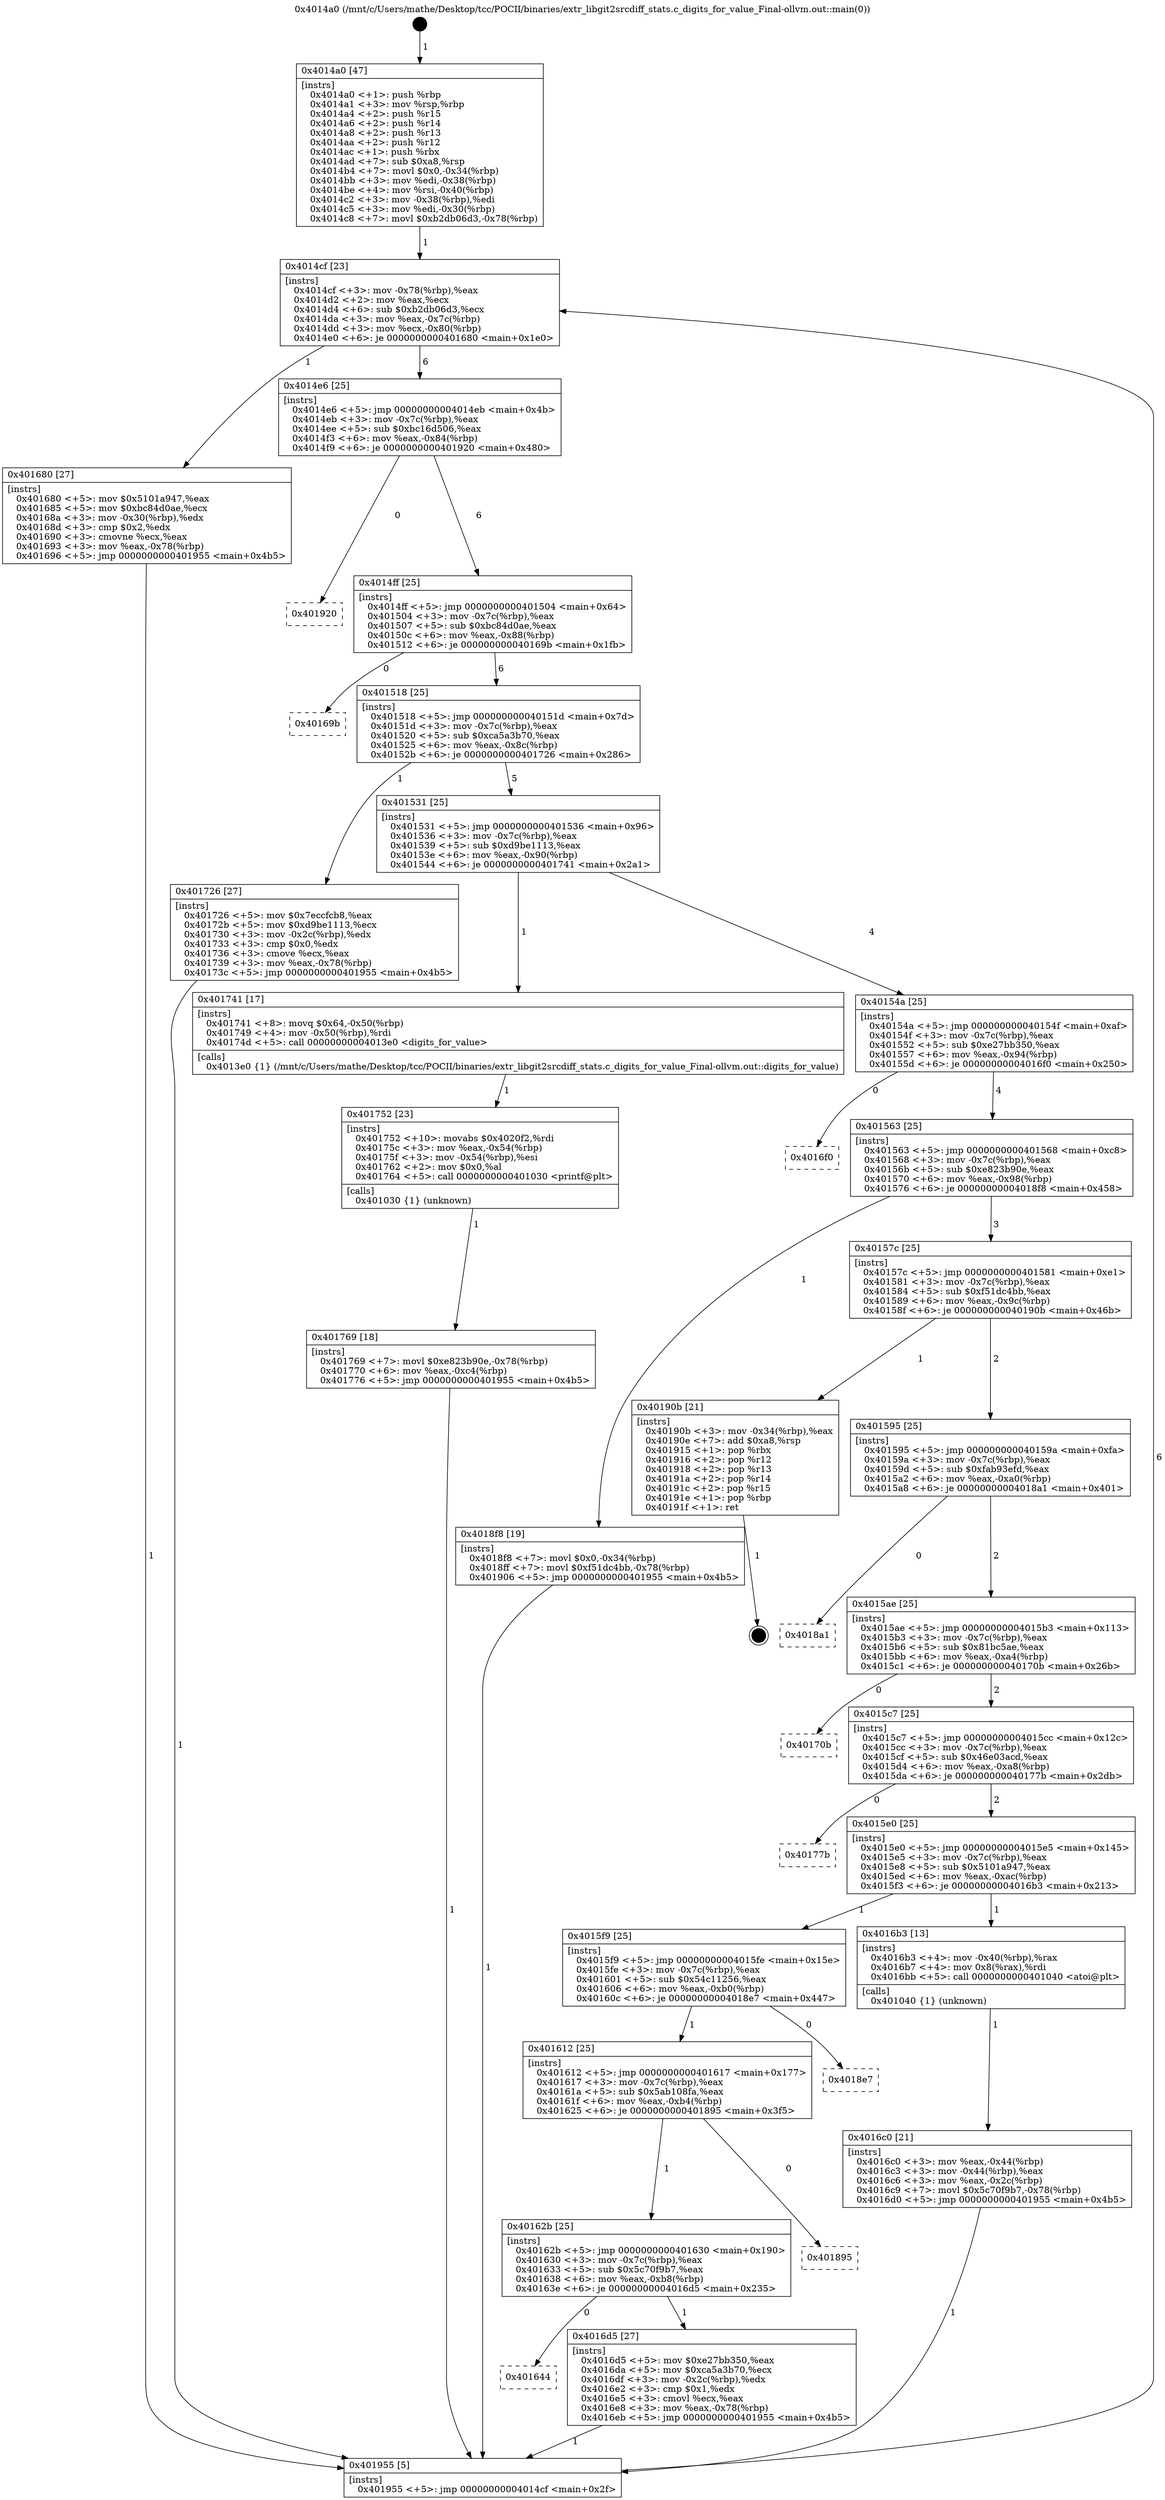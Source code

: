 digraph "0x4014a0" {
  label = "0x4014a0 (/mnt/c/Users/mathe/Desktop/tcc/POCII/binaries/extr_libgit2srcdiff_stats.c_digits_for_value_Final-ollvm.out::main(0))"
  labelloc = "t"
  node[shape=record]

  Entry [label="",width=0.3,height=0.3,shape=circle,fillcolor=black,style=filled]
  "0x4014cf" [label="{
     0x4014cf [23]\l
     | [instrs]\l
     &nbsp;&nbsp;0x4014cf \<+3\>: mov -0x78(%rbp),%eax\l
     &nbsp;&nbsp;0x4014d2 \<+2\>: mov %eax,%ecx\l
     &nbsp;&nbsp;0x4014d4 \<+6\>: sub $0xb2db06d3,%ecx\l
     &nbsp;&nbsp;0x4014da \<+3\>: mov %eax,-0x7c(%rbp)\l
     &nbsp;&nbsp;0x4014dd \<+3\>: mov %ecx,-0x80(%rbp)\l
     &nbsp;&nbsp;0x4014e0 \<+6\>: je 0000000000401680 \<main+0x1e0\>\l
  }"]
  "0x401680" [label="{
     0x401680 [27]\l
     | [instrs]\l
     &nbsp;&nbsp;0x401680 \<+5\>: mov $0x5101a947,%eax\l
     &nbsp;&nbsp;0x401685 \<+5\>: mov $0xbc84d0ae,%ecx\l
     &nbsp;&nbsp;0x40168a \<+3\>: mov -0x30(%rbp),%edx\l
     &nbsp;&nbsp;0x40168d \<+3\>: cmp $0x2,%edx\l
     &nbsp;&nbsp;0x401690 \<+3\>: cmovne %ecx,%eax\l
     &nbsp;&nbsp;0x401693 \<+3\>: mov %eax,-0x78(%rbp)\l
     &nbsp;&nbsp;0x401696 \<+5\>: jmp 0000000000401955 \<main+0x4b5\>\l
  }"]
  "0x4014e6" [label="{
     0x4014e6 [25]\l
     | [instrs]\l
     &nbsp;&nbsp;0x4014e6 \<+5\>: jmp 00000000004014eb \<main+0x4b\>\l
     &nbsp;&nbsp;0x4014eb \<+3\>: mov -0x7c(%rbp),%eax\l
     &nbsp;&nbsp;0x4014ee \<+5\>: sub $0xbc16d506,%eax\l
     &nbsp;&nbsp;0x4014f3 \<+6\>: mov %eax,-0x84(%rbp)\l
     &nbsp;&nbsp;0x4014f9 \<+6\>: je 0000000000401920 \<main+0x480\>\l
  }"]
  "0x401955" [label="{
     0x401955 [5]\l
     | [instrs]\l
     &nbsp;&nbsp;0x401955 \<+5\>: jmp 00000000004014cf \<main+0x2f\>\l
  }"]
  "0x4014a0" [label="{
     0x4014a0 [47]\l
     | [instrs]\l
     &nbsp;&nbsp;0x4014a0 \<+1\>: push %rbp\l
     &nbsp;&nbsp;0x4014a1 \<+3\>: mov %rsp,%rbp\l
     &nbsp;&nbsp;0x4014a4 \<+2\>: push %r15\l
     &nbsp;&nbsp;0x4014a6 \<+2\>: push %r14\l
     &nbsp;&nbsp;0x4014a8 \<+2\>: push %r13\l
     &nbsp;&nbsp;0x4014aa \<+2\>: push %r12\l
     &nbsp;&nbsp;0x4014ac \<+1\>: push %rbx\l
     &nbsp;&nbsp;0x4014ad \<+7\>: sub $0xa8,%rsp\l
     &nbsp;&nbsp;0x4014b4 \<+7\>: movl $0x0,-0x34(%rbp)\l
     &nbsp;&nbsp;0x4014bb \<+3\>: mov %edi,-0x38(%rbp)\l
     &nbsp;&nbsp;0x4014be \<+4\>: mov %rsi,-0x40(%rbp)\l
     &nbsp;&nbsp;0x4014c2 \<+3\>: mov -0x38(%rbp),%edi\l
     &nbsp;&nbsp;0x4014c5 \<+3\>: mov %edi,-0x30(%rbp)\l
     &nbsp;&nbsp;0x4014c8 \<+7\>: movl $0xb2db06d3,-0x78(%rbp)\l
  }"]
  Exit [label="",width=0.3,height=0.3,shape=circle,fillcolor=black,style=filled,peripheries=2]
  "0x401920" [label="{
     0x401920\l
  }", style=dashed]
  "0x4014ff" [label="{
     0x4014ff [25]\l
     | [instrs]\l
     &nbsp;&nbsp;0x4014ff \<+5\>: jmp 0000000000401504 \<main+0x64\>\l
     &nbsp;&nbsp;0x401504 \<+3\>: mov -0x7c(%rbp),%eax\l
     &nbsp;&nbsp;0x401507 \<+5\>: sub $0xbc84d0ae,%eax\l
     &nbsp;&nbsp;0x40150c \<+6\>: mov %eax,-0x88(%rbp)\l
     &nbsp;&nbsp;0x401512 \<+6\>: je 000000000040169b \<main+0x1fb\>\l
  }"]
  "0x401769" [label="{
     0x401769 [18]\l
     | [instrs]\l
     &nbsp;&nbsp;0x401769 \<+7\>: movl $0xe823b90e,-0x78(%rbp)\l
     &nbsp;&nbsp;0x401770 \<+6\>: mov %eax,-0xc4(%rbp)\l
     &nbsp;&nbsp;0x401776 \<+5\>: jmp 0000000000401955 \<main+0x4b5\>\l
  }"]
  "0x40169b" [label="{
     0x40169b\l
  }", style=dashed]
  "0x401518" [label="{
     0x401518 [25]\l
     | [instrs]\l
     &nbsp;&nbsp;0x401518 \<+5\>: jmp 000000000040151d \<main+0x7d\>\l
     &nbsp;&nbsp;0x40151d \<+3\>: mov -0x7c(%rbp),%eax\l
     &nbsp;&nbsp;0x401520 \<+5\>: sub $0xca5a3b70,%eax\l
     &nbsp;&nbsp;0x401525 \<+6\>: mov %eax,-0x8c(%rbp)\l
     &nbsp;&nbsp;0x40152b \<+6\>: je 0000000000401726 \<main+0x286\>\l
  }"]
  "0x401752" [label="{
     0x401752 [23]\l
     | [instrs]\l
     &nbsp;&nbsp;0x401752 \<+10\>: movabs $0x4020f2,%rdi\l
     &nbsp;&nbsp;0x40175c \<+3\>: mov %eax,-0x54(%rbp)\l
     &nbsp;&nbsp;0x40175f \<+3\>: mov -0x54(%rbp),%esi\l
     &nbsp;&nbsp;0x401762 \<+2\>: mov $0x0,%al\l
     &nbsp;&nbsp;0x401764 \<+5\>: call 0000000000401030 \<printf@plt\>\l
     | [calls]\l
     &nbsp;&nbsp;0x401030 \{1\} (unknown)\l
  }"]
  "0x401726" [label="{
     0x401726 [27]\l
     | [instrs]\l
     &nbsp;&nbsp;0x401726 \<+5\>: mov $0x7eccfcb8,%eax\l
     &nbsp;&nbsp;0x40172b \<+5\>: mov $0xd9be1113,%ecx\l
     &nbsp;&nbsp;0x401730 \<+3\>: mov -0x2c(%rbp),%edx\l
     &nbsp;&nbsp;0x401733 \<+3\>: cmp $0x0,%edx\l
     &nbsp;&nbsp;0x401736 \<+3\>: cmove %ecx,%eax\l
     &nbsp;&nbsp;0x401739 \<+3\>: mov %eax,-0x78(%rbp)\l
     &nbsp;&nbsp;0x40173c \<+5\>: jmp 0000000000401955 \<main+0x4b5\>\l
  }"]
  "0x401531" [label="{
     0x401531 [25]\l
     | [instrs]\l
     &nbsp;&nbsp;0x401531 \<+5\>: jmp 0000000000401536 \<main+0x96\>\l
     &nbsp;&nbsp;0x401536 \<+3\>: mov -0x7c(%rbp),%eax\l
     &nbsp;&nbsp;0x401539 \<+5\>: sub $0xd9be1113,%eax\l
     &nbsp;&nbsp;0x40153e \<+6\>: mov %eax,-0x90(%rbp)\l
     &nbsp;&nbsp;0x401544 \<+6\>: je 0000000000401741 \<main+0x2a1\>\l
  }"]
  "0x401644" [label="{
     0x401644\l
  }", style=dashed]
  "0x401741" [label="{
     0x401741 [17]\l
     | [instrs]\l
     &nbsp;&nbsp;0x401741 \<+8\>: movq $0x64,-0x50(%rbp)\l
     &nbsp;&nbsp;0x401749 \<+4\>: mov -0x50(%rbp),%rdi\l
     &nbsp;&nbsp;0x40174d \<+5\>: call 00000000004013e0 \<digits_for_value\>\l
     | [calls]\l
     &nbsp;&nbsp;0x4013e0 \{1\} (/mnt/c/Users/mathe/Desktop/tcc/POCII/binaries/extr_libgit2srcdiff_stats.c_digits_for_value_Final-ollvm.out::digits_for_value)\l
  }"]
  "0x40154a" [label="{
     0x40154a [25]\l
     | [instrs]\l
     &nbsp;&nbsp;0x40154a \<+5\>: jmp 000000000040154f \<main+0xaf\>\l
     &nbsp;&nbsp;0x40154f \<+3\>: mov -0x7c(%rbp),%eax\l
     &nbsp;&nbsp;0x401552 \<+5\>: sub $0xe27bb350,%eax\l
     &nbsp;&nbsp;0x401557 \<+6\>: mov %eax,-0x94(%rbp)\l
     &nbsp;&nbsp;0x40155d \<+6\>: je 00000000004016f0 \<main+0x250\>\l
  }"]
  "0x4016d5" [label="{
     0x4016d5 [27]\l
     | [instrs]\l
     &nbsp;&nbsp;0x4016d5 \<+5\>: mov $0xe27bb350,%eax\l
     &nbsp;&nbsp;0x4016da \<+5\>: mov $0xca5a3b70,%ecx\l
     &nbsp;&nbsp;0x4016df \<+3\>: mov -0x2c(%rbp),%edx\l
     &nbsp;&nbsp;0x4016e2 \<+3\>: cmp $0x1,%edx\l
     &nbsp;&nbsp;0x4016e5 \<+3\>: cmovl %ecx,%eax\l
     &nbsp;&nbsp;0x4016e8 \<+3\>: mov %eax,-0x78(%rbp)\l
     &nbsp;&nbsp;0x4016eb \<+5\>: jmp 0000000000401955 \<main+0x4b5\>\l
  }"]
  "0x4016f0" [label="{
     0x4016f0\l
  }", style=dashed]
  "0x401563" [label="{
     0x401563 [25]\l
     | [instrs]\l
     &nbsp;&nbsp;0x401563 \<+5\>: jmp 0000000000401568 \<main+0xc8\>\l
     &nbsp;&nbsp;0x401568 \<+3\>: mov -0x7c(%rbp),%eax\l
     &nbsp;&nbsp;0x40156b \<+5\>: sub $0xe823b90e,%eax\l
     &nbsp;&nbsp;0x401570 \<+6\>: mov %eax,-0x98(%rbp)\l
     &nbsp;&nbsp;0x401576 \<+6\>: je 00000000004018f8 \<main+0x458\>\l
  }"]
  "0x40162b" [label="{
     0x40162b [25]\l
     | [instrs]\l
     &nbsp;&nbsp;0x40162b \<+5\>: jmp 0000000000401630 \<main+0x190\>\l
     &nbsp;&nbsp;0x401630 \<+3\>: mov -0x7c(%rbp),%eax\l
     &nbsp;&nbsp;0x401633 \<+5\>: sub $0x5c70f9b7,%eax\l
     &nbsp;&nbsp;0x401638 \<+6\>: mov %eax,-0xb8(%rbp)\l
     &nbsp;&nbsp;0x40163e \<+6\>: je 00000000004016d5 \<main+0x235\>\l
  }"]
  "0x4018f8" [label="{
     0x4018f8 [19]\l
     | [instrs]\l
     &nbsp;&nbsp;0x4018f8 \<+7\>: movl $0x0,-0x34(%rbp)\l
     &nbsp;&nbsp;0x4018ff \<+7\>: movl $0xf51dc4bb,-0x78(%rbp)\l
     &nbsp;&nbsp;0x401906 \<+5\>: jmp 0000000000401955 \<main+0x4b5\>\l
  }"]
  "0x40157c" [label="{
     0x40157c [25]\l
     | [instrs]\l
     &nbsp;&nbsp;0x40157c \<+5\>: jmp 0000000000401581 \<main+0xe1\>\l
     &nbsp;&nbsp;0x401581 \<+3\>: mov -0x7c(%rbp),%eax\l
     &nbsp;&nbsp;0x401584 \<+5\>: sub $0xf51dc4bb,%eax\l
     &nbsp;&nbsp;0x401589 \<+6\>: mov %eax,-0x9c(%rbp)\l
     &nbsp;&nbsp;0x40158f \<+6\>: je 000000000040190b \<main+0x46b\>\l
  }"]
  "0x401895" [label="{
     0x401895\l
  }", style=dashed]
  "0x40190b" [label="{
     0x40190b [21]\l
     | [instrs]\l
     &nbsp;&nbsp;0x40190b \<+3\>: mov -0x34(%rbp),%eax\l
     &nbsp;&nbsp;0x40190e \<+7\>: add $0xa8,%rsp\l
     &nbsp;&nbsp;0x401915 \<+1\>: pop %rbx\l
     &nbsp;&nbsp;0x401916 \<+2\>: pop %r12\l
     &nbsp;&nbsp;0x401918 \<+2\>: pop %r13\l
     &nbsp;&nbsp;0x40191a \<+2\>: pop %r14\l
     &nbsp;&nbsp;0x40191c \<+2\>: pop %r15\l
     &nbsp;&nbsp;0x40191e \<+1\>: pop %rbp\l
     &nbsp;&nbsp;0x40191f \<+1\>: ret\l
  }"]
  "0x401595" [label="{
     0x401595 [25]\l
     | [instrs]\l
     &nbsp;&nbsp;0x401595 \<+5\>: jmp 000000000040159a \<main+0xfa\>\l
     &nbsp;&nbsp;0x40159a \<+3\>: mov -0x7c(%rbp),%eax\l
     &nbsp;&nbsp;0x40159d \<+5\>: sub $0xfab93efd,%eax\l
     &nbsp;&nbsp;0x4015a2 \<+6\>: mov %eax,-0xa0(%rbp)\l
     &nbsp;&nbsp;0x4015a8 \<+6\>: je 00000000004018a1 \<main+0x401\>\l
  }"]
  "0x401612" [label="{
     0x401612 [25]\l
     | [instrs]\l
     &nbsp;&nbsp;0x401612 \<+5\>: jmp 0000000000401617 \<main+0x177\>\l
     &nbsp;&nbsp;0x401617 \<+3\>: mov -0x7c(%rbp),%eax\l
     &nbsp;&nbsp;0x40161a \<+5\>: sub $0x5ab108fa,%eax\l
     &nbsp;&nbsp;0x40161f \<+6\>: mov %eax,-0xb4(%rbp)\l
     &nbsp;&nbsp;0x401625 \<+6\>: je 0000000000401895 \<main+0x3f5\>\l
  }"]
  "0x4018a1" [label="{
     0x4018a1\l
  }", style=dashed]
  "0x4015ae" [label="{
     0x4015ae [25]\l
     | [instrs]\l
     &nbsp;&nbsp;0x4015ae \<+5\>: jmp 00000000004015b3 \<main+0x113\>\l
     &nbsp;&nbsp;0x4015b3 \<+3\>: mov -0x7c(%rbp),%eax\l
     &nbsp;&nbsp;0x4015b6 \<+5\>: sub $0x81bc5ae,%eax\l
     &nbsp;&nbsp;0x4015bb \<+6\>: mov %eax,-0xa4(%rbp)\l
     &nbsp;&nbsp;0x4015c1 \<+6\>: je 000000000040170b \<main+0x26b\>\l
  }"]
  "0x4018e7" [label="{
     0x4018e7\l
  }", style=dashed]
  "0x40170b" [label="{
     0x40170b\l
  }", style=dashed]
  "0x4015c7" [label="{
     0x4015c7 [25]\l
     | [instrs]\l
     &nbsp;&nbsp;0x4015c7 \<+5\>: jmp 00000000004015cc \<main+0x12c\>\l
     &nbsp;&nbsp;0x4015cc \<+3\>: mov -0x7c(%rbp),%eax\l
     &nbsp;&nbsp;0x4015cf \<+5\>: sub $0x46e03acd,%eax\l
     &nbsp;&nbsp;0x4015d4 \<+6\>: mov %eax,-0xa8(%rbp)\l
     &nbsp;&nbsp;0x4015da \<+6\>: je 000000000040177b \<main+0x2db\>\l
  }"]
  "0x4016c0" [label="{
     0x4016c0 [21]\l
     | [instrs]\l
     &nbsp;&nbsp;0x4016c0 \<+3\>: mov %eax,-0x44(%rbp)\l
     &nbsp;&nbsp;0x4016c3 \<+3\>: mov -0x44(%rbp),%eax\l
     &nbsp;&nbsp;0x4016c6 \<+3\>: mov %eax,-0x2c(%rbp)\l
     &nbsp;&nbsp;0x4016c9 \<+7\>: movl $0x5c70f9b7,-0x78(%rbp)\l
     &nbsp;&nbsp;0x4016d0 \<+5\>: jmp 0000000000401955 \<main+0x4b5\>\l
  }"]
  "0x40177b" [label="{
     0x40177b\l
  }", style=dashed]
  "0x4015e0" [label="{
     0x4015e0 [25]\l
     | [instrs]\l
     &nbsp;&nbsp;0x4015e0 \<+5\>: jmp 00000000004015e5 \<main+0x145\>\l
     &nbsp;&nbsp;0x4015e5 \<+3\>: mov -0x7c(%rbp),%eax\l
     &nbsp;&nbsp;0x4015e8 \<+5\>: sub $0x5101a947,%eax\l
     &nbsp;&nbsp;0x4015ed \<+6\>: mov %eax,-0xac(%rbp)\l
     &nbsp;&nbsp;0x4015f3 \<+6\>: je 00000000004016b3 \<main+0x213\>\l
  }"]
  "0x4015f9" [label="{
     0x4015f9 [25]\l
     | [instrs]\l
     &nbsp;&nbsp;0x4015f9 \<+5\>: jmp 00000000004015fe \<main+0x15e\>\l
     &nbsp;&nbsp;0x4015fe \<+3\>: mov -0x7c(%rbp),%eax\l
     &nbsp;&nbsp;0x401601 \<+5\>: sub $0x54c11256,%eax\l
     &nbsp;&nbsp;0x401606 \<+6\>: mov %eax,-0xb0(%rbp)\l
     &nbsp;&nbsp;0x40160c \<+6\>: je 00000000004018e7 \<main+0x447\>\l
  }"]
  "0x4016b3" [label="{
     0x4016b3 [13]\l
     | [instrs]\l
     &nbsp;&nbsp;0x4016b3 \<+4\>: mov -0x40(%rbp),%rax\l
     &nbsp;&nbsp;0x4016b7 \<+4\>: mov 0x8(%rax),%rdi\l
     &nbsp;&nbsp;0x4016bb \<+5\>: call 0000000000401040 \<atoi@plt\>\l
     | [calls]\l
     &nbsp;&nbsp;0x401040 \{1\} (unknown)\l
  }"]
  Entry -> "0x4014a0" [label=" 1"]
  "0x4014cf" -> "0x401680" [label=" 1"]
  "0x4014cf" -> "0x4014e6" [label=" 6"]
  "0x401680" -> "0x401955" [label=" 1"]
  "0x4014a0" -> "0x4014cf" [label=" 1"]
  "0x401955" -> "0x4014cf" [label=" 6"]
  "0x40190b" -> Exit [label=" 1"]
  "0x4014e6" -> "0x401920" [label=" 0"]
  "0x4014e6" -> "0x4014ff" [label=" 6"]
  "0x4018f8" -> "0x401955" [label=" 1"]
  "0x4014ff" -> "0x40169b" [label=" 0"]
  "0x4014ff" -> "0x401518" [label=" 6"]
  "0x401769" -> "0x401955" [label=" 1"]
  "0x401518" -> "0x401726" [label=" 1"]
  "0x401518" -> "0x401531" [label=" 5"]
  "0x401752" -> "0x401769" [label=" 1"]
  "0x401531" -> "0x401741" [label=" 1"]
  "0x401531" -> "0x40154a" [label=" 4"]
  "0x401741" -> "0x401752" [label=" 1"]
  "0x40154a" -> "0x4016f0" [label=" 0"]
  "0x40154a" -> "0x401563" [label=" 4"]
  "0x401726" -> "0x401955" [label=" 1"]
  "0x401563" -> "0x4018f8" [label=" 1"]
  "0x401563" -> "0x40157c" [label=" 3"]
  "0x40162b" -> "0x401644" [label=" 0"]
  "0x40157c" -> "0x40190b" [label=" 1"]
  "0x40157c" -> "0x401595" [label=" 2"]
  "0x40162b" -> "0x4016d5" [label=" 1"]
  "0x401595" -> "0x4018a1" [label=" 0"]
  "0x401595" -> "0x4015ae" [label=" 2"]
  "0x401612" -> "0x40162b" [label=" 1"]
  "0x4015ae" -> "0x40170b" [label=" 0"]
  "0x4015ae" -> "0x4015c7" [label=" 2"]
  "0x401612" -> "0x401895" [label=" 0"]
  "0x4015c7" -> "0x40177b" [label=" 0"]
  "0x4015c7" -> "0x4015e0" [label=" 2"]
  "0x4015f9" -> "0x401612" [label=" 1"]
  "0x4015e0" -> "0x4016b3" [label=" 1"]
  "0x4015e0" -> "0x4015f9" [label=" 1"]
  "0x4016b3" -> "0x4016c0" [label=" 1"]
  "0x4016c0" -> "0x401955" [label=" 1"]
  "0x4016d5" -> "0x401955" [label=" 1"]
  "0x4015f9" -> "0x4018e7" [label=" 0"]
}
